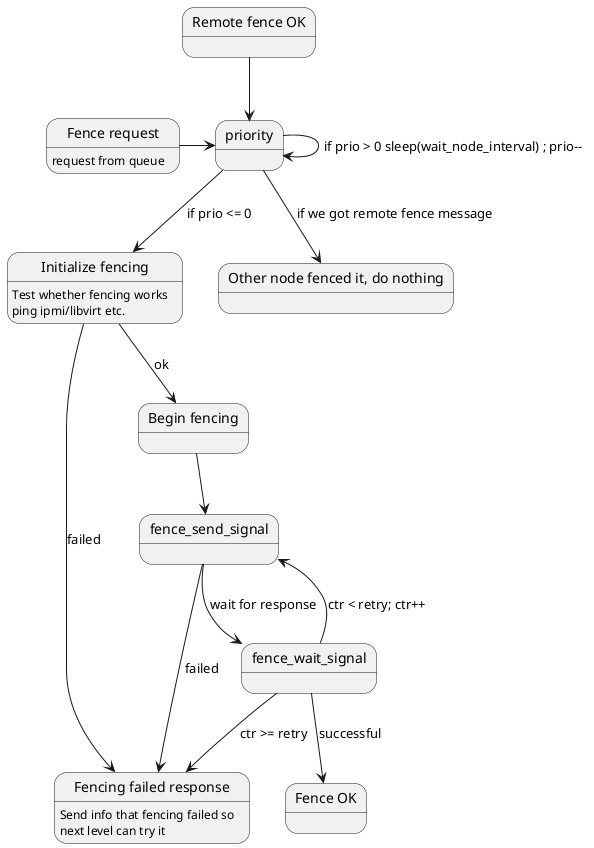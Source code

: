 @startuml

state "Fence request" as fence_request

fence_request: request from queue

fence_request -> priority

priority --> priority: if prio > 0 sleep(wait_node_interval) ; prio--
priority --> fence_init: if prio <= 0
priority --> no_fence: if we got remote fence message

state "Other node fenced it, do nothing" as no_fence

state "Initialize fencing" as fence_init: Test whether fencing works\nping ipmi/libvirt etc.
state "Fencing failed response" as fence_response_failed: Send info that fencing failed so\nnext level can try it
state "Begin fencing" as fence_begin
state "Fence OK" as fence_ok
state "Remote fence OK" as fence_ok_remote
fence_ok_remote --> priority
fence_init --> fence_begin: ok
fence_init --> fence_response_failed: failed
fence_begin --> fence_send_signal
fence_send_signal --> fence_wait_signal: wait for response
fence_wait_signal --> fence_send_signal: ctr < retry; ctr++
fence_wait_signal --> fence_response_failed: ctr >= retry
fence_send_signal --> fence_response_failed: failed
fence_wait_signal --> fence_ok: successful


@enduml